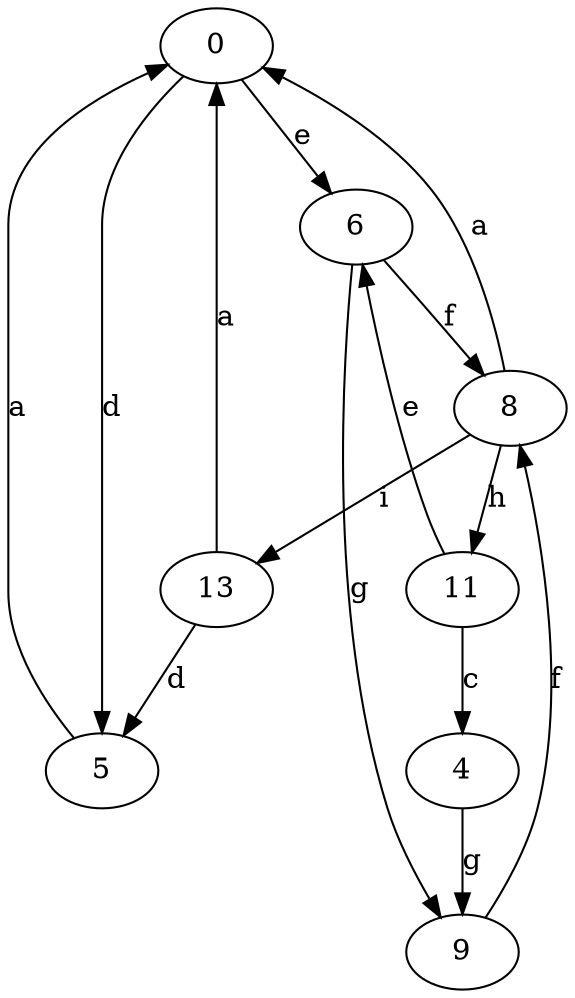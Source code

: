 strict digraph  {
0;
4;
5;
6;
8;
9;
11;
13;
0 -> 5  [label=d];
0 -> 6  [label=e];
4 -> 9  [label=g];
5 -> 0  [label=a];
6 -> 8  [label=f];
6 -> 9  [label=g];
8 -> 0  [label=a];
8 -> 11  [label=h];
8 -> 13  [label=i];
9 -> 8  [label=f];
11 -> 4  [label=c];
11 -> 6  [label=e];
13 -> 0  [label=a];
13 -> 5  [label=d];
}
